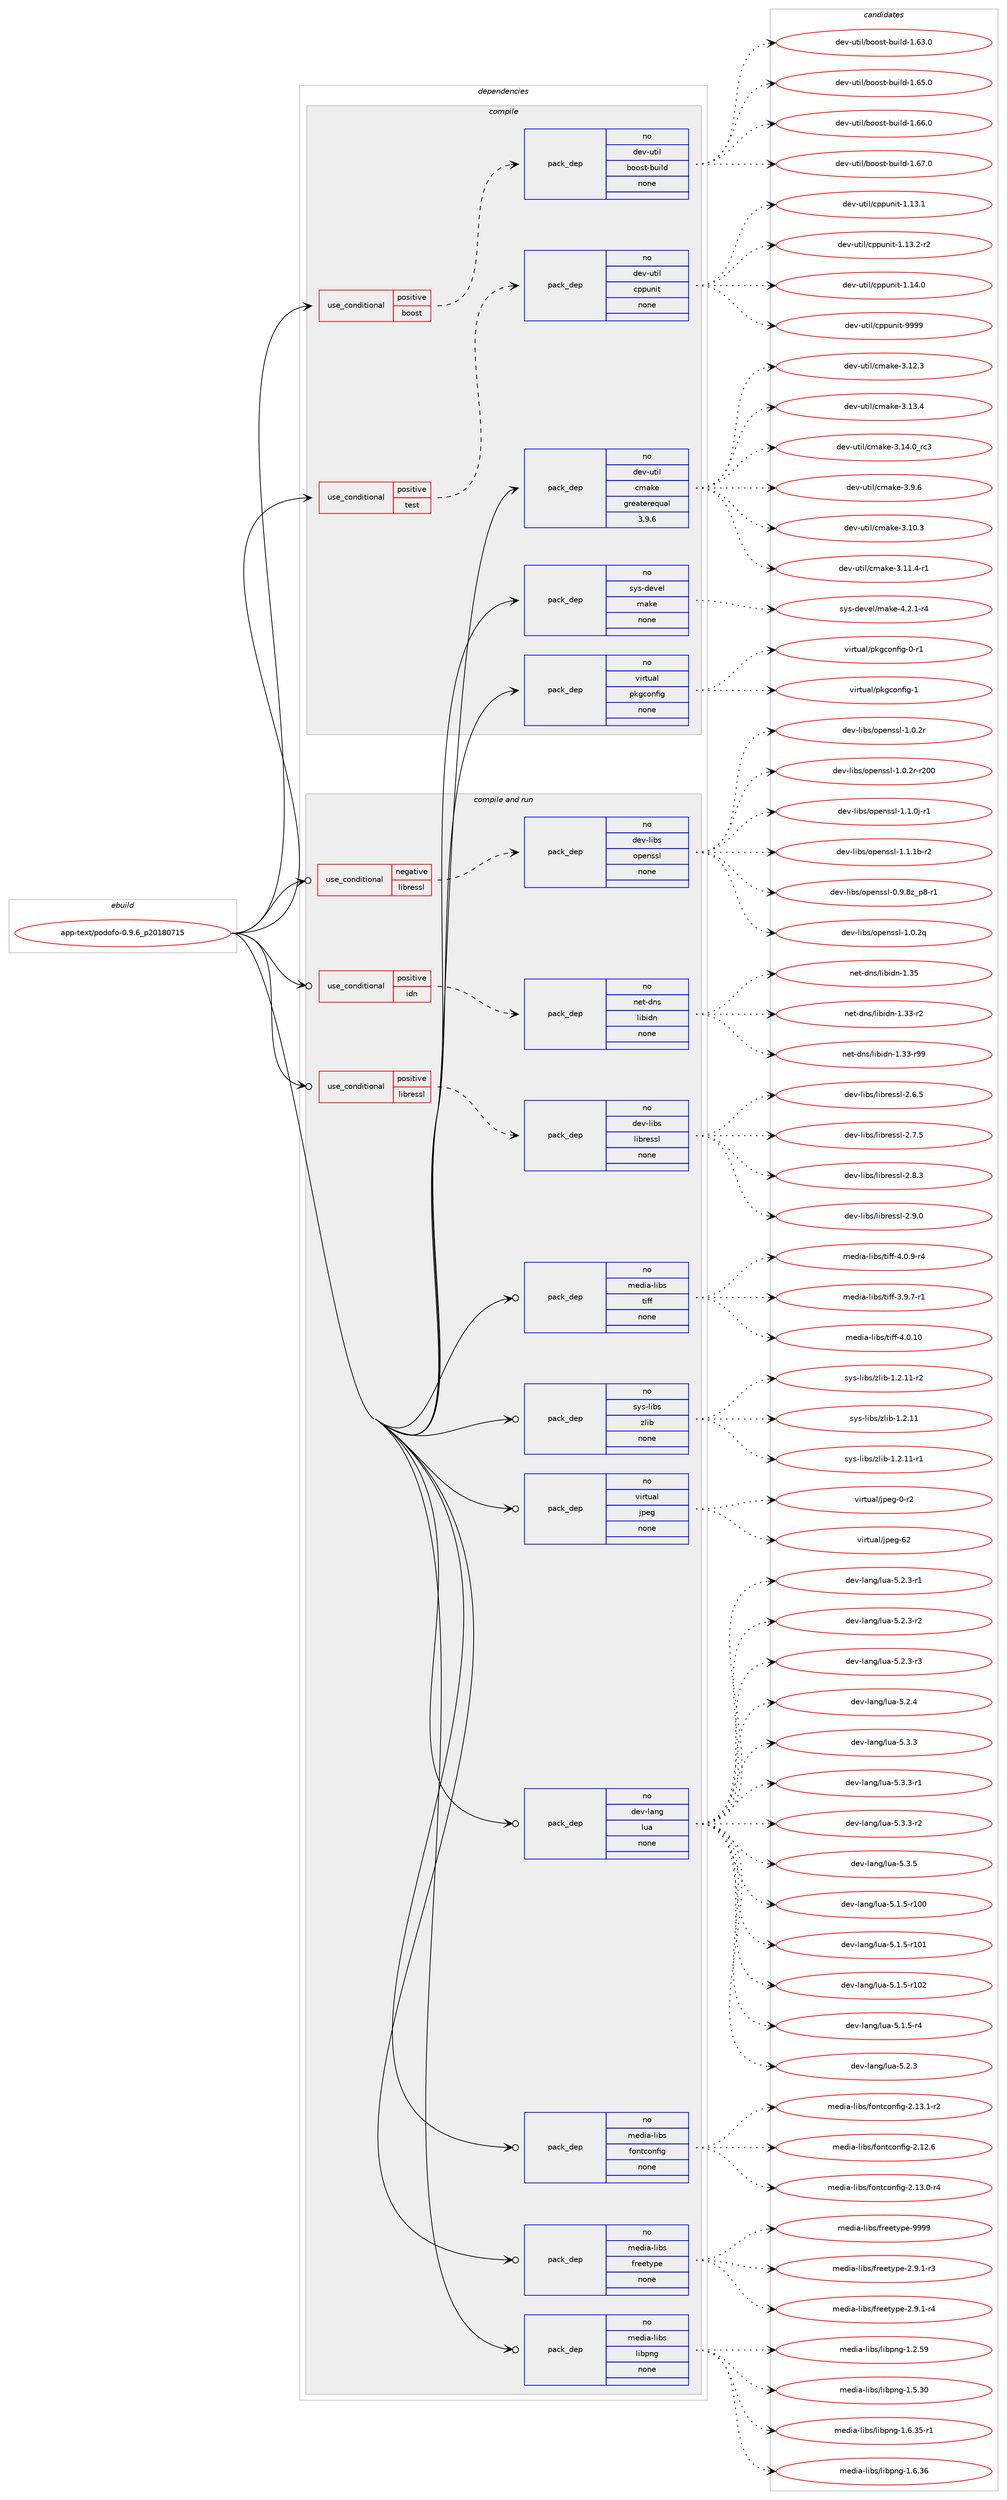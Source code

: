 digraph prolog {

# *************
# Graph options
# *************

newrank=true;
concentrate=true;
compound=true;
graph [rankdir=LR,fontname=Helvetica,fontsize=10,ranksep=1.5];#, ranksep=2.5, nodesep=0.2];
edge  [arrowhead=vee];
node  [fontname=Helvetica,fontsize=10];

# **********
# The ebuild
# **********

subgraph cluster_leftcol {
color=gray;
rank=same;
label=<<i>ebuild</i>>;
id [label="app-text/podofo-0.9.6_p20180715", color=red, width=4, href="../app-text/podofo-0.9.6_p20180715.svg"];
}

# ****************
# The dependencies
# ****************

subgraph cluster_midcol {
color=gray;
label=<<i>dependencies</i>>;
subgraph cluster_compile {
fillcolor="#eeeeee";
style=filled;
label=<<i>compile</i>>;
subgraph cond355903 {
dependency1311753 [label=<<TABLE BORDER="0" CELLBORDER="1" CELLSPACING="0" CELLPADDING="4"><TR><TD ROWSPAN="3" CELLPADDING="10">use_conditional</TD></TR><TR><TD>positive</TD></TR><TR><TD>boost</TD></TR></TABLE>>, shape=none, color=red];
subgraph pack935305 {
dependency1311754 [label=<<TABLE BORDER="0" CELLBORDER="1" CELLSPACING="0" CELLPADDING="4" WIDTH="220"><TR><TD ROWSPAN="6" CELLPADDING="30">pack_dep</TD></TR><TR><TD WIDTH="110">no</TD></TR><TR><TD>dev-util</TD></TR><TR><TD>boost-build</TD></TR><TR><TD>none</TD></TR><TR><TD></TD></TR></TABLE>>, shape=none, color=blue];
}
dependency1311753:e -> dependency1311754:w [weight=20,style="dashed",arrowhead="vee"];
}
id:e -> dependency1311753:w [weight=20,style="solid",arrowhead="vee"];
subgraph cond355904 {
dependency1311755 [label=<<TABLE BORDER="0" CELLBORDER="1" CELLSPACING="0" CELLPADDING="4"><TR><TD ROWSPAN="3" CELLPADDING="10">use_conditional</TD></TR><TR><TD>positive</TD></TR><TR><TD>test</TD></TR></TABLE>>, shape=none, color=red];
subgraph pack935306 {
dependency1311756 [label=<<TABLE BORDER="0" CELLBORDER="1" CELLSPACING="0" CELLPADDING="4" WIDTH="220"><TR><TD ROWSPAN="6" CELLPADDING="30">pack_dep</TD></TR><TR><TD WIDTH="110">no</TD></TR><TR><TD>dev-util</TD></TR><TR><TD>cppunit</TD></TR><TR><TD>none</TD></TR><TR><TD></TD></TR></TABLE>>, shape=none, color=blue];
}
dependency1311755:e -> dependency1311756:w [weight=20,style="dashed",arrowhead="vee"];
}
id:e -> dependency1311755:w [weight=20,style="solid",arrowhead="vee"];
subgraph pack935307 {
dependency1311757 [label=<<TABLE BORDER="0" CELLBORDER="1" CELLSPACING="0" CELLPADDING="4" WIDTH="220"><TR><TD ROWSPAN="6" CELLPADDING="30">pack_dep</TD></TR><TR><TD WIDTH="110">no</TD></TR><TR><TD>dev-util</TD></TR><TR><TD>cmake</TD></TR><TR><TD>greaterequal</TD></TR><TR><TD>3.9.6</TD></TR></TABLE>>, shape=none, color=blue];
}
id:e -> dependency1311757:w [weight=20,style="solid",arrowhead="vee"];
subgraph pack935308 {
dependency1311758 [label=<<TABLE BORDER="0" CELLBORDER="1" CELLSPACING="0" CELLPADDING="4" WIDTH="220"><TR><TD ROWSPAN="6" CELLPADDING="30">pack_dep</TD></TR><TR><TD WIDTH="110">no</TD></TR><TR><TD>sys-devel</TD></TR><TR><TD>make</TD></TR><TR><TD>none</TD></TR><TR><TD></TD></TR></TABLE>>, shape=none, color=blue];
}
id:e -> dependency1311758:w [weight=20,style="solid",arrowhead="vee"];
subgraph pack935309 {
dependency1311759 [label=<<TABLE BORDER="0" CELLBORDER="1" CELLSPACING="0" CELLPADDING="4" WIDTH="220"><TR><TD ROWSPAN="6" CELLPADDING="30">pack_dep</TD></TR><TR><TD WIDTH="110">no</TD></TR><TR><TD>virtual</TD></TR><TR><TD>pkgconfig</TD></TR><TR><TD>none</TD></TR><TR><TD></TD></TR></TABLE>>, shape=none, color=blue];
}
id:e -> dependency1311759:w [weight=20,style="solid",arrowhead="vee"];
}
subgraph cluster_compileandrun {
fillcolor="#eeeeee";
style=filled;
label=<<i>compile and run</i>>;
subgraph cond355905 {
dependency1311760 [label=<<TABLE BORDER="0" CELLBORDER="1" CELLSPACING="0" CELLPADDING="4"><TR><TD ROWSPAN="3" CELLPADDING="10">use_conditional</TD></TR><TR><TD>negative</TD></TR><TR><TD>libressl</TD></TR></TABLE>>, shape=none, color=red];
subgraph pack935310 {
dependency1311761 [label=<<TABLE BORDER="0" CELLBORDER="1" CELLSPACING="0" CELLPADDING="4" WIDTH="220"><TR><TD ROWSPAN="6" CELLPADDING="30">pack_dep</TD></TR><TR><TD WIDTH="110">no</TD></TR><TR><TD>dev-libs</TD></TR><TR><TD>openssl</TD></TR><TR><TD>none</TD></TR><TR><TD></TD></TR></TABLE>>, shape=none, color=blue];
}
dependency1311760:e -> dependency1311761:w [weight=20,style="dashed",arrowhead="vee"];
}
id:e -> dependency1311760:w [weight=20,style="solid",arrowhead="odotvee"];
subgraph cond355906 {
dependency1311762 [label=<<TABLE BORDER="0" CELLBORDER="1" CELLSPACING="0" CELLPADDING="4"><TR><TD ROWSPAN="3" CELLPADDING="10">use_conditional</TD></TR><TR><TD>positive</TD></TR><TR><TD>idn</TD></TR></TABLE>>, shape=none, color=red];
subgraph pack935311 {
dependency1311763 [label=<<TABLE BORDER="0" CELLBORDER="1" CELLSPACING="0" CELLPADDING="4" WIDTH="220"><TR><TD ROWSPAN="6" CELLPADDING="30">pack_dep</TD></TR><TR><TD WIDTH="110">no</TD></TR><TR><TD>net-dns</TD></TR><TR><TD>libidn</TD></TR><TR><TD>none</TD></TR><TR><TD></TD></TR></TABLE>>, shape=none, color=blue];
}
dependency1311762:e -> dependency1311763:w [weight=20,style="dashed",arrowhead="vee"];
}
id:e -> dependency1311762:w [weight=20,style="solid",arrowhead="odotvee"];
subgraph cond355907 {
dependency1311764 [label=<<TABLE BORDER="0" CELLBORDER="1" CELLSPACING="0" CELLPADDING="4"><TR><TD ROWSPAN="3" CELLPADDING="10">use_conditional</TD></TR><TR><TD>positive</TD></TR><TR><TD>libressl</TD></TR></TABLE>>, shape=none, color=red];
subgraph pack935312 {
dependency1311765 [label=<<TABLE BORDER="0" CELLBORDER="1" CELLSPACING="0" CELLPADDING="4" WIDTH="220"><TR><TD ROWSPAN="6" CELLPADDING="30">pack_dep</TD></TR><TR><TD WIDTH="110">no</TD></TR><TR><TD>dev-libs</TD></TR><TR><TD>libressl</TD></TR><TR><TD>none</TD></TR><TR><TD></TD></TR></TABLE>>, shape=none, color=blue];
}
dependency1311764:e -> dependency1311765:w [weight=20,style="dashed",arrowhead="vee"];
}
id:e -> dependency1311764:w [weight=20,style="solid",arrowhead="odotvee"];
subgraph pack935313 {
dependency1311766 [label=<<TABLE BORDER="0" CELLBORDER="1" CELLSPACING="0" CELLPADDING="4" WIDTH="220"><TR><TD ROWSPAN="6" CELLPADDING="30">pack_dep</TD></TR><TR><TD WIDTH="110">no</TD></TR><TR><TD>dev-lang</TD></TR><TR><TD>lua</TD></TR><TR><TD>none</TD></TR><TR><TD></TD></TR></TABLE>>, shape=none, color=blue];
}
id:e -> dependency1311766:w [weight=20,style="solid",arrowhead="odotvee"];
subgraph pack935314 {
dependency1311767 [label=<<TABLE BORDER="0" CELLBORDER="1" CELLSPACING="0" CELLPADDING="4" WIDTH="220"><TR><TD ROWSPAN="6" CELLPADDING="30">pack_dep</TD></TR><TR><TD WIDTH="110">no</TD></TR><TR><TD>media-libs</TD></TR><TR><TD>fontconfig</TD></TR><TR><TD>none</TD></TR><TR><TD></TD></TR></TABLE>>, shape=none, color=blue];
}
id:e -> dependency1311767:w [weight=20,style="solid",arrowhead="odotvee"];
subgraph pack935315 {
dependency1311768 [label=<<TABLE BORDER="0" CELLBORDER="1" CELLSPACING="0" CELLPADDING="4" WIDTH="220"><TR><TD ROWSPAN="6" CELLPADDING="30">pack_dep</TD></TR><TR><TD WIDTH="110">no</TD></TR><TR><TD>media-libs</TD></TR><TR><TD>freetype</TD></TR><TR><TD>none</TD></TR><TR><TD></TD></TR></TABLE>>, shape=none, color=blue];
}
id:e -> dependency1311768:w [weight=20,style="solid",arrowhead="odotvee"];
subgraph pack935316 {
dependency1311769 [label=<<TABLE BORDER="0" CELLBORDER="1" CELLSPACING="0" CELLPADDING="4" WIDTH="220"><TR><TD ROWSPAN="6" CELLPADDING="30">pack_dep</TD></TR><TR><TD WIDTH="110">no</TD></TR><TR><TD>media-libs</TD></TR><TR><TD>libpng</TD></TR><TR><TD>none</TD></TR><TR><TD></TD></TR></TABLE>>, shape=none, color=blue];
}
id:e -> dependency1311769:w [weight=20,style="solid",arrowhead="odotvee"];
subgraph pack935317 {
dependency1311770 [label=<<TABLE BORDER="0" CELLBORDER="1" CELLSPACING="0" CELLPADDING="4" WIDTH="220"><TR><TD ROWSPAN="6" CELLPADDING="30">pack_dep</TD></TR><TR><TD WIDTH="110">no</TD></TR><TR><TD>media-libs</TD></TR><TR><TD>tiff</TD></TR><TR><TD>none</TD></TR><TR><TD></TD></TR></TABLE>>, shape=none, color=blue];
}
id:e -> dependency1311770:w [weight=20,style="solid",arrowhead="odotvee"];
subgraph pack935318 {
dependency1311771 [label=<<TABLE BORDER="0" CELLBORDER="1" CELLSPACING="0" CELLPADDING="4" WIDTH="220"><TR><TD ROWSPAN="6" CELLPADDING="30">pack_dep</TD></TR><TR><TD WIDTH="110">no</TD></TR><TR><TD>sys-libs</TD></TR><TR><TD>zlib</TD></TR><TR><TD>none</TD></TR><TR><TD></TD></TR></TABLE>>, shape=none, color=blue];
}
id:e -> dependency1311771:w [weight=20,style="solid",arrowhead="odotvee"];
subgraph pack935319 {
dependency1311772 [label=<<TABLE BORDER="0" CELLBORDER="1" CELLSPACING="0" CELLPADDING="4" WIDTH="220"><TR><TD ROWSPAN="6" CELLPADDING="30">pack_dep</TD></TR><TR><TD WIDTH="110">no</TD></TR><TR><TD>virtual</TD></TR><TR><TD>jpeg</TD></TR><TR><TD>none</TD></TR><TR><TD></TD></TR></TABLE>>, shape=none, color=blue];
}
id:e -> dependency1311772:w [weight=20,style="solid",arrowhead="odotvee"];
}
subgraph cluster_run {
fillcolor="#eeeeee";
style=filled;
label=<<i>run</i>>;
}
}

# **************
# The candidates
# **************

subgraph cluster_choices {
rank=same;
color=gray;
label=<<i>candidates</i>>;

subgraph choice935305 {
color=black;
nodesep=1;
choice100101118451171161051084798111111115116459811710510810045494654514648 [label="dev-util/boost-build-1.63.0", color=red, width=4,href="../dev-util/boost-build-1.63.0.svg"];
choice100101118451171161051084798111111115116459811710510810045494654534648 [label="dev-util/boost-build-1.65.0", color=red, width=4,href="../dev-util/boost-build-1.65.0.svg"];
choice100101118451171161051084798111111115116459811710510810045494654544648 [label="dev-util/boost-build-1.66.0", color=red, width=4,href="../dev-util/boost-build-1.66.0.svg"];
choice100101118451171161051084798111111115116459811710510810045494654554648 [label="dev-util/boost-build-1.67.0", color=red, width=4,href="../dev-util/boost-build-1.67.0.svg"];
dependency1311754:e -> choice100101118451171161051084798111111115116459811710510810045494654514648:w [style=dotted,weight="100"];
dependency1311754:e -> choice100101118451171161051084798111111115116459811710510810045494654534648:w [style=dotted,weight="100"];
dependency1311754:e -> choice100101118451171161051084798111111115116459811710510810045494654544648:w [style=dotted,weight="100"];
dependency1311754:e -> choice100101118451171161051084798111111115116459811710510810045494654554648:w [style=dotted,weight="100"];
}
subgraph choice935306 {
color=black;
nodesep=1;
choice10010111845117116105108479911211211711010511645494649514649 [label="dev-util/cppunit-1.13.1", color=red, width=4,href="../dev-util/cppunit-1.13.1.svg"];
choice100101118451171161051084799112112117110105116454946495146504511450 [label="dev-util/cppunit-1.13.2-r2", color=red, width=4,href="../dev-util/cppunit-1.13.2-r2.svg"];
choice10010111845117116105108479911211211711010511645494649524648 [label="dev-util/cppunit-1.14.0", color=red, width=4,href="../dev-util/cppunit-1.14.0.svg"];
choice1001011184511711610510847991121121171101051164557575757 [label="dev-util/cppunit-9999", color=red, width=4,href="../dev-util/cppunit-9999.svg"];
dependency1311756:e -> choice10010111845117116105108479911211211711010511645494649514649:w [style=dotted,weight="100"];
dependency1311756:e -> choice100101118451171161051084799112112117110105116454946495146504511450:w [style=dotted,weight="100"];
dependency1311756:e -> choice10010111845117116105108479911211211711010511645494649524648:w [style=dotted,weight="100"];
dependency1311756:e -> choice1001011184511711610510847991121121171101051164557575757:w [style=dotted,weight="100"];
}
subgraph choice935307 {
color=black;
nodesep=1;
choice1001011184511711610510847991099710710145514649484651 [label="dev-util/cmake-3.10.3", color=red, width=4,href="../dev-util/cmake-3.10.3.svg"];
choice10010111845117116105108479910997107101455146494946524511449 [label="dev-util/cmake-3.11.4-r1", color=red, width=4,href="../dev-util/cmake-3.11.4-r1.svg"];
choice1001011184511711610510847991099710710145514649504651 [label="dev-util/cmake-3.12.3", color=red, width=4,href="../dev-util/cmake-3.12.3.svg"];
choice1001011184511711610510847991099710710145514649514652 [label="dev-util/cmake-3.13.4", color=red, width=4,href="../dev-util/cmake-3.13.4.svg"];
choice1001011184511711610510847991099710710145514649524648951149951 [label="dev-util/cmake-3.14.0_rc3", color=red, width=4,href="../dev-util/cmake-3.14.0_rc3.svg"];
choice10010111845117116105108479910997107101455146574654 [label="dev-util/cmake-3.9.6", color=red, width=4,href="../dev-util/cmake-3.9.6.svg"];
dependency1311757:e -> choice1001011184511711610510847991099710710145514649484651:w [style=dotted,weight="100"];
dependency1311757:e -> choice10010111845117116105108479910997107101455146494946524511449:w [style=dotted,weight="100"];
dependency1311757:e -> choice1001011184511711610510847991099710710145514649504651:w [style=dotted,weight="100"];
dependency1311757:e -> choice1001011184511711610510847991099710710145514649514652:w [style=dotted,weight="100"];
dependency1311757:e -> choice1001011184511711610510847991099710710145514649524648951149951:w [style=dotted,weight="100"];
dependency1311757:e -> choice10010111845117116105108479910997107101455146574654:w [style=dotted,weight="100"];
}
subgraph choice935308 {
color=black;
nodesep=1;
choice1151211154510010111810110847109971071014552465046494511452 [label="sys-devel/make-4.2.1-r4", color=red, width=4,href="../sys-devel/make-4.2.1-r4.svg"];
dependency1311758:e -> choice1151211154510010111810110847109971071014552465046494511452:w [style=dotted,weight="100"];
}
subgraph choice935309 {
color=black;
nodesep=1;
choice11810511411611797108471121071039911111010210510345484511449 [label="virtual/pkgconfig-0-r1", color=red, width=4,href="../virtual/pkgconfig-0-r1.svg"];
choice1181051141161179710847112107103991111101021051034549 [label="virtual/pkgconfig-1", color=red, width=4,href="../virtual/pkgconfig-1.svg"];
dependency1311759:e -> choice11810511411611797108471121071039911111010210510345484511449:w [style=dotted,weight="100"];
dependency1311759:e -> choice1181051141161179710847112107103991111101021051034549:w [style=dotted,weight="100"];
}
subgraph choice935310 {
color=black;
nodesep=1;
choice10010111845108105981154711111210111011511510845484657465612295112564511449 [label="dev-libs/openssl-0.9.8z_p8-r1", color=red, width=4,href="../dev-libs/openssl-0.9.8z_p8-r1.svg"];
choice100101118451081059811547111112101110115115108454946484650113 [label="dev-libs/openssl-1.0.2q", color=red, width=4,href="../dev-libs/openssl-1.0.2q.svg"];
choice100101118451081059811547111112101110115115108454946484650114 [label="dev-libs/openssl-1.0.2r", color=red, width=4,href="../dev-libs/openssl-1.0.2r.svg"];
choice10010111845108105981154711111210111011511510845494648465011445114504848 [label="dev-libs/openssl-1.0.2r-r200", color=red, width=4,href="../dev-libs/openssl-1.0.2r-r200.svg"];
choice1001011184510810598115471111121011101151151084549464946481064511449 [label="dev-libs/openssl-1.1.0j-r1", color=red, width=4,href="../dev-libs/openssl-1.1.0j-r1.svg"];
choice100101118451081059811547111112101110115115108454946494649984511450 [label="dev-libs/openssl-1.1.1b-r2", color=red, width=4,href="../dev-libs/openssl-1.1.1b-r2.svg"];
dependency1311761:e -> choice10010111845108105981154711111210111011511510845484657465612295112564511449:w [style=dotted,weight="100"];
dependency1311761:e -> choice100101118451081059811547111112101110115115108454946484650113:w [style=dotted,weight="100"];
dependency1311761:e -> choice100101118451081059811547111112101110115115108454946484650114:w [style=dotted,weight="100"];
dependency1311761:e -> choice10010111845108105981154711111210111011511510845494648465011445114504848:w [style=dotted,weight="100"];
dependency1311761:e -> choice1001011184510810598115471111121011101151151084549464946481064511449:w [style=dotted,weight="100"];
dependency1311761:e -> choice100101118451081059811547111112101110115115108454946494649984511450:w [style=dotted,weight="100"];
}
subgraph choice935311 {
color=black;
nodesep=1;
choice11010111645100110115471081059810510011045494651514511450 [label="net-dns/libidn-1.33-r2", color=red, width=4,href="../net-dns/libidn-1.33-r2.svg"];
choice1101011164510011011547108105981051001104549465151451145757 [label="net-dns/libidn-1.33-r99", color=red, width=4,href="../net-dns/libidn-1.33-r99.svg"];
choice1101011164510011011547108105981051001104549465153 [label="net-dns/libidn-1.35", color=red, width=4,href="../net-dns/libidn-1.35.svg"];
dependency1311763:e -> choice11010111645100110115471081059810510011045494651514511450:w [style=dotted,weight="100"];
dependency1311763:e -> choice1101011164510011011547108105981051001104549465151451145757:w [style=dotted,weight="100"];
dependency1311763:e -> choice1101011164510011011547108105981051001104549465153:w [style=dotted,weight="100"];
}
subgraph choice935312 {
color=black;
nodesep=1;
choice10010111845108105981154710810598114101115115108455046544653 [label="dev-libs/libressl-2.6.5", color=red, width=4,href="../dev-libs/libressl-2.6.5.svg"];
choice10010111845108105981154710810598114101115115108455046554653 [label="dev-libs/libressl-2.7.5", color=red, width=4,href="../dev-libs/libressl-2.7.5.svg"];
choice10010111845108105981154710810598114101115115108455046564651 [label="dev-libs/libressl-2.8.3", color=red, width=4,href="../dev-libs/libressl-2.8.3.svg"];
choice10010111845108105981154710810598114101115115108455046574648 [label="dev-libs/libressl-2.9.0", color=red, width=4,href="../dev-libs/libressl-2.9.0.svg"];
dependency1311765:e -> choice10010111845108105981154710810598114101115115108455046544653:w [style=dotted,weight="100"];
dependency1311765:e -> choice10010111845108105981154710810598114101115115108455046554653:w [style=dotted,weight="100"];
dependency1311765:e -> choice10010111845108105981154710810598114101115115108455046564651:w [style=dotted,weight="100"];
dependency1311765:e -> choice10010111845108105981154710810598114101115115108455046574648:w [style=dotted,weight="100"];
}
subgraph choice935313 {
color=black;
nodesep=1;
choice1001011184510897110103471081179745534649465345114494848 [label="dev-lang/lua-5.1.5-r100", color=red, width=4,href="../dev-lang/lua-5.1.5-r100.svg"];
choice1001011184510897110103471081179745534649465345114494849 [label="dev-lang/lua-5.1.5-r101", color=red, width=4,href="../dev-lang/lua-5.1.5-r101.svg"];
choice1001011184510897110103471081179745534649465345114494850 [label="dev-lang/lua-5.1.5-r102", color=red, width=4,href="../dev-lang/lua-5.1.5-r102.svg"];
choice100101118451089711010347108117974553464946534511452 [label="dev-lang/lua-5.1.5-r4", color=red, width=4,href="../dev-lang/lua-5.1.5-r4.svg"];
choice10010111845108971101034710811797455346504651 [label="dev-lang/lua-5.2.3", color=red, width=4,href="../dev-lang/lua-5.2.3.svg"];
choice100101118451089711010347108117974553465046514511449 [label="dev-lang/lua-5.2.3-r1", color=red, width=4,href="../dev-lang/lua-5.2.3-r1.svg"];
choice100101118451089711010347108117974553465046514511450 [label="dev-lang/lua-5.2.3-r2", color=red, width=4,href="../dev-lang/lua-5.2.3-r2.svg"];
choice100101118451089711010347108117974553465046514511451 [label="dev-lang/lua-5.2.3-r3", color=red, width=4,href="../dev-lang/lua-5.2.3-r3.svg"];
choice10010111845108971101034710811797455346504652 [label="dev-lang/lua-5.2.4", color=red, width=4,href="../dev-lang/lua-5.2.4.svg"];
choice10010111845108971101034710811797455346514651 [label="dev-lang/lua-5.3.3", color=red, width=4,href="../dev-lang/lua-5.3.3.svg"];
choice100101118451089711010347108117974553465146514511449 [label="dev-lang/lua-5.3.3-r1", color=red, width=4,href="../dev-lang/lua-5.3.3-r1.svg"];
choice100101118451089711010347108117974553465146514511450 [label="dev-lang/lua-5.3.3-r2", color=red, width=4,href="../dev-lang/lua-5.3.3-r2.svg"];
choice10010111845108971101034710811797455346514653 [label="dev-lang/lua-5.3.5", color=red, width=4,href="../dev-lang/lua-5.3.5.svg"];
dependency1311766:e -> choice1001011184510897110103471081179745534649465345114494848:w [style=dotted,weight="100"];
dependency1311766:e -> choice1001011184510897110103471081179745534649465345114494849:w [style=dotted,weight="100"];
dependency1311766:e -> choice1001011184510897110103471081179745534649465345114494850:w [style=dotted,weight="100"];
dependency1311766:e -> choice100101118451089711010347108117974553464946534511452:w [style=dotted,weight="100"];
dependency1311766:e -> choice10010111845108971101034710811797455346504651:w [style=dotted,weight="100"];
dependency1311766:e -> choice100101118451089711010347108117974553465046514511449:w [style=dotted,weight="100"];
dependency1311766:e -> choice100101118451089711010347108117974553465046514511450:w [style=dotted,weight="100"];
dependency1311766:e -> choice100101118451089711010347108117974553465046514511451:w [style=dotted,weight="100"];
dependency1311766:e -> choice10010111845108971101034710811797455346504652:w [style=dotted,weight="100"];
dependency1311766:e -> choice10010111845108971101034710811797455346514651:w [style=dotted,weight="100"];
dependency1311766:e -> choice100101118451089711010347108117974553465146514511449:w [style=dotted,weight="100"];
dependency1311766:e -> choice100101118451089711010347108117974553465146514511450:w [style=dotted,weight="100"];
dependency1311766:e -> choice10010111845108971101034710811797455346514653:w [style=dotted,weight="100"];
}
subgraph choice935314 {
color=black;
nodesep=1;
choice109101100105974510810598115471021111101169911111010210510345504649504654 [label="media-libs/fontconfig-2.12.6", color=red, width=4,href="../media-libs/fontconfig-2.12.6.svg"];
choice1091011001059745108105981154710211111011699111110102105103455046495146484511452 [label="media-libs/fontconfig-2.13.0-r4", color=red, width=4,href="../media-libs/fontconfig-2.13.0-r4.svg"];
choice1091011001059745108105981154710211111011699111110102105103455046495146494511450 [label="media-libs/fontconfig-2.13.1-r2", color=red, width=4,href="../media-libs/fontconfig-2.13.1-r2.svg"];
dependency1311767:e -> choice109101100105974510810598115471021111101169911111010210510345504649504654:w [style=dotted,weight="100"];
dependency1311767:e -> choice1091011001059745108105981154710211111011699111110102105103455046495146484511452:w [style=dotted,weight="100"];
dependency1311767:e -> choice1091011001059745108105981154710211111011699111110102105103455046495146494511450:w [style=dotted,weight="100"];
}
subgraph choice935315 {
color=black;
nodesep=1;
choice109101100105974510810598115471021141011011161211121014550465746494511451 [label="media-libs/freetype-2.9.1-r3", color=red, width=4,href="../media-libs/freetype-2.9.1-r3.svg"];
choice109101100105974510810598115471021141011011161211121014550465746494511452 [label="media-libs/freetype-2.9.1-r4", color=red, width=4,href="../media-libs/freetype-2.9.1-r4.svg"];
choice109101100105974510810598115471021141011011161211121014557575757 [label="media-libs/freetype-9999", color=red, width=4,href="../media-libs/freetype-9999.svg"];
dependency1311768:e -> choice109101100105974510810598115471021141011011161211121014550465746494511451:w [style=dotted,weight="100"];
dependency1311768:e -> choice109101100105974510810598115471021141011011161211121014550465746494511452:w [style=dotted,weight="100"];
dependency1311768:e -> choice109101100105974510810598115471021141011011161211121014557575757:w [style=dotted,weight="100"];
}
subgraph choice935316 {
color=black;
nodesep=1;
choice109101100105974510810598115471081059811211010345494650465357 [label="media-libs/libpng-1.2.59", color=red, width=4,href="../media-libs/libpng-1.2.59.svg"];
choice109101100105974510810598115471081059811211010345494653465148 [label="media-libs/libpng-1.5.30", color=red, width=4,href="../media-libs/libpng-1.5.30.svg"];
choice1091011001059745108105981154710810598112110103454946544651534511449 [label="media-libs/libpng-1.6.35-r1", color=red, width=4,href="../media-libs/libpng-1.6.35-r1.svg"];
choice109101100105974510810598115471081059811211010345494654465154 [label="media-libs/libpng-1.6.36", color=red, width=4,href="../media-libs/libpng-1.6.36.svg"];
dependency1311769:e -> choice109101100105974510810598115471081059811211010345494650465357:w [style=dotted,weight="100"];
dependency1311769:e -> choice109101100105974510810598115471081059811211010345494653465148:w [style=dotted,weight="100"];
dependency1311769:e -> choice1091011001059745108105981154710810598112110103454946544651534511449:w [style=dotted,weight="100"];
dependency1311769:e -> choice109101100105974510810598115471081059811211010345494654465154:w [style=dotted,weight="100"];
}
subgraph choice935317 {
color=black;
nodesep=1;
choice109101100105974510810598115471161051021024551465746554511449 [label="media-libs/tiff-3.9.7-r1", color=red, width=4,href="../media-libs/tiff-3.9.7-r1.svg"];
choice1091011001059745108105981154711610510210245524648464948 [label="media-libs/tiff-4.0.10", color=red, width=4,href="../media-libs/tiff-4.0.10.svg"];
choice109101100105974510810598115471161051021024552464846574511452 [label="media-libs/tiff-4.0.9-r4", color=red, width=4,href="../media-libs/tiff-4.0.9-r4.svg"];
dependency1311770:e -> choice109101100105974510810598115471161051021024551465746554511449:w [style=dotted,weight="100"];
dependency1311770:e -> choice1091011001059745108105981154711610510210245524648464948:w [style=dotted,weight="100"];
dependency1311770:e -> choice109101100105974510810598115471161051021024552464846574511452:w [style=dotted,weight="100"];
}
subgraph choice935318 {
color=black;
nodesep=1;
choice1151211154510810598115471221081059845494650464949 [label="sys-libs/zlib-1.2.11", color=red, width=4,href="../sys-libs/zlib-1.2.11.svg"];
choice11512111545108105981154712210810598454946504649494511449 [label="sys-libs/zlib-1.2.11-r1", color=red, width=4,href="../sys-libs/zlib-1.2.11-r1.svg"];
choice11512111545108105981154712210810598454946504649494511450 [label="sys-libs/zlib-1.2.11-r2", color=red, width=4,href="../sys-libs/zlib-1.2.11-r2.svg"];
dependency1311771:e -> choice1151211154510810598115471221081059845494650464949:w [style=dotted,weight="100"];
dependency1311771:e -> choice11512111545108105981154712210810598454946504649494511449:w [style=dotted,weight="100"];
dependency1311771:e -> choice11512111545108105981154712210810598454946504649494511450:w [style=dotted,weight="100"];
}
subgraph choice935319 {
color=black;
nodesep=1;
choice118105114116117971084710611210110345484511450 [label="virtual/jpeg-0-r2", color=red, width=4,href="../virtual/jpeg-0-r2.svg"];
choice1181051141161179710847106112101103455450 [label="virtual/jpeg-62", color=red, width=4,href="../virtual/jpeg-62.svg"];
dependency1311772:e -> choice118105114116117971084710611210110345484511450:w [style=dotted,weight="100"];
dependency1311772:e -> choice1181051141161179710847106112101103455450:w [style=dotted,weight="100"];
}
}

}
